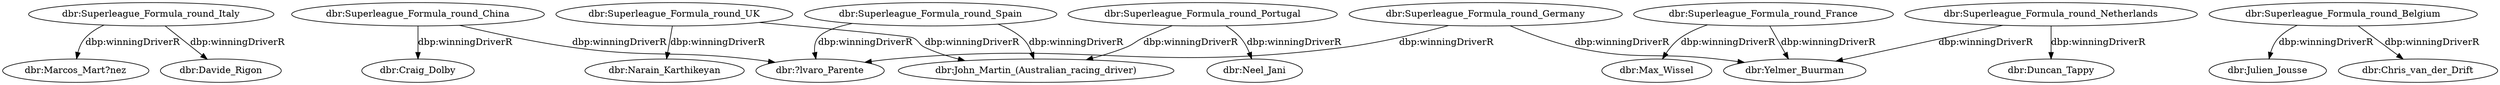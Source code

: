digraph{
"dbr:Superleague_Formula_round_Italy"->"dbr:Marcos_Mart?nez"[label="dbp:winningDriverR"];
"dbr:Superleague_Formula_round_Germany"->"dbr:?lvaro_Parente"[label="dbp:winningDriverR"];
"dbr:Superleague_Formula_round_UK"->"dbr:Narain_Karthikeyan"[label="dbp:winningDriverR"];
"dbr:Superleague_Formula_round_Portugal"->"dbr:Neel_Jani"[label="dbp:winningDriverR"];
"dbr:Superleague_Formula_round_France"->"dbr:Max_Wissel"[label="dbp:winningDriverR"];
"dbr:Superleague_Formula_round_Portugal"->"dbr:John_Martin_(Australian_racing_driver)"[label="dbp:winningDriverR"];
"dbr:Superleague_Formula_round_China"->"dbr:Craig_Dolby"[label="dbp:winningDriverR"];
"dbr:Superleague_Formula_round_UK"->"dbr:John_Martin_(Australian_racing_driver)"[label="dbp:winningDriverR"];
"dbr:Superleague_Formula_round_Belgium"->"dbr:Julien_Jousse"[label="dbp:winningDriverR"];
"dbr:Superleague_Formula_round_Netherlands"->"dbr:Yelmer_Buurman"[label="dbp:winningDriverR"];
"dbr:Superleague_Formula_round_China"->"dbr:?lvaro_Parente"[label="dbp:winningDriverR"];
"dbr:Superleague_Formula_round_France"->"dbr:Yelmer_Buurman"[label="dbp:winningDriverR"];
"dbr:Superleague_Formula_round_Netherlands"->"dbr:Duncan_Tappy"[label="dbp:winningDriverR"];
"dbr:Superleague_Formula_round_Belgium"->"dbr:Chris_van_der_Drift"[label="dbp:winningDriverR"];
"dbr:Superleague_Formula_round_Italy"->"dbr:Davide_Rigon"[label="dbp:winningDriverR"];
"dbr:Superleague_Formula_round_Germany"->"dbr:Yelmer_Buurman"[label="dbp:winningDriverR"];
"dbr:Superleague_Formula_round_Spain"->"dbr:John_Martin_(Australian_racing_driver)"[label="dbp:winningDriverR"];
"dbr:Superleague_Formula_round_Spain"->"dbr:?lvaro_Parente"[label="dbp:winningDriverR"];
}
